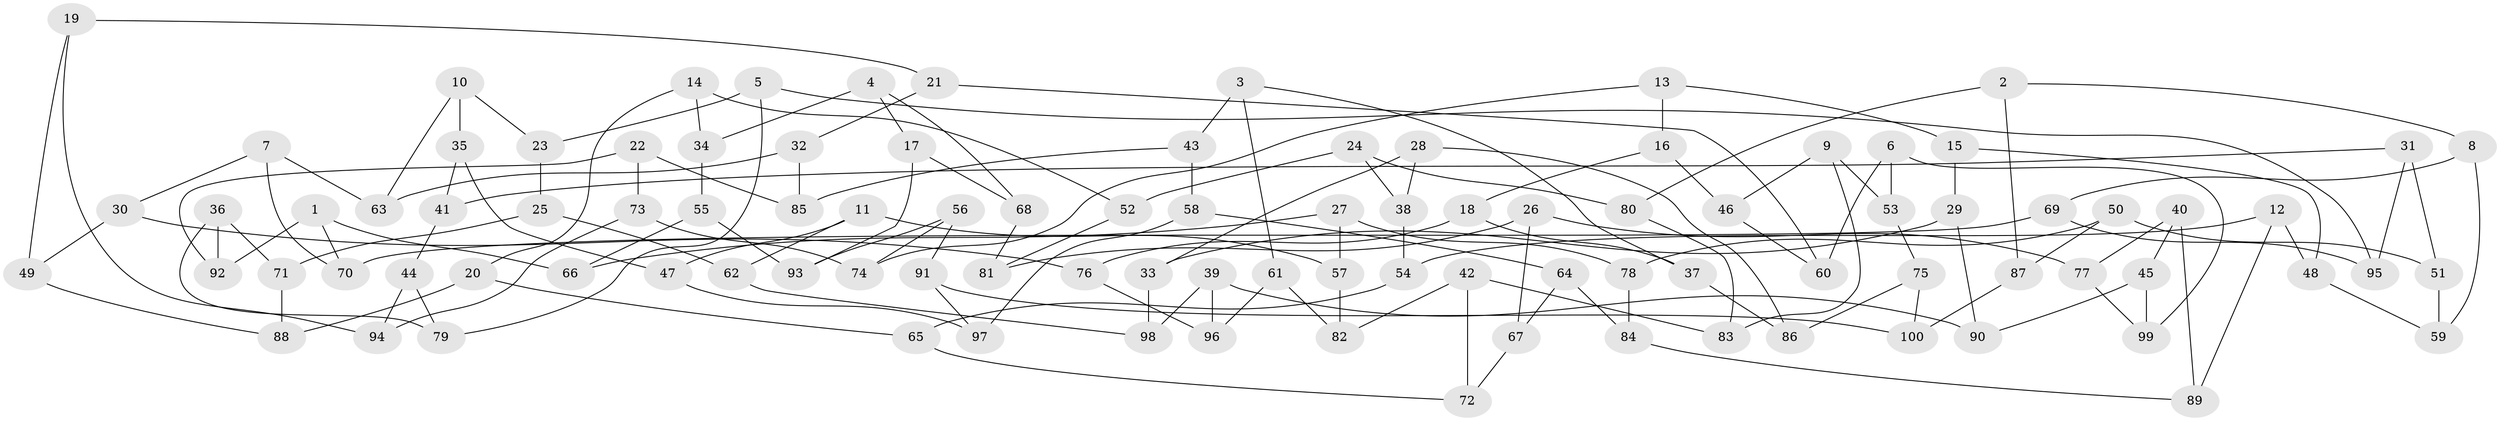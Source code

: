 // Generated by graph-tools (version 1.1) at 2025/11/02/21/25 10:11:15]
// undirected, 100 vertices, 150 edges
graph export_dot {
graph [start="1"]
  node [color=gray90,style=filled];
  1;
  2;
  3;
  4;
  5;
  6;
  7;
  8;
  9;
  10;
  11;
  12;
  13;
  14;
  15;
  16;
  17;
  18;
  19;
  20;
  21;
  22;
  23;
  24;
  25;
  26;
  27;
  28;
  29;
  30;
  31;
  32;
  33;
  34;
  35;
  36;
  37;
  38;
  39;
  40;
  41;
  42;
  43;
  44;
  45;
  46;
  47;
  48;
  49;
  50;
  51;
  52;
  53;
  54;
  55;
  56;
  57;
  58;
  59;
  60;
  61;
  62;
  63;
  64;
  65;
  66;
  67;
  68;
  69;
  70;
  71;
  72;
  73;
  74;
  75;
  76;
  77;
  78;
  79;
  80;
  81;
  82;
  83;
  84;
  85;
  86;
  87;
  88;
  89;
  90;
  91;
  92;
  93;
  94;
  95;
  96;
  97;
  98;
  99;
  100;
  1 -- 92;
  1 -- 70;
  1 -- 66;
  2 -- 8;
  2 -- 80;
  2 -- 87;
  3 -- 37;
  3 -- 43;
  3 -- 61;
  4 -- 68;
  4 -- 34;
  4 -- 17;
  5 -- 79;
  5 -- 23;
  5 -- 95;
  6 -- 99;
  6 -- 53;
  6 -- 60;
  7 -- 30;
  7 -- 63;
  7 -- 70;
  8 -- 59;
  8 -- 69;
  9 -- 83;
  9 -- 53;
  9 -- 46;
  10 -- 23;
  10 -- 63;
  10 -- 35;
  11 -- 47;
  11 -- 62;
  11 -- 57;
  12 -- 54;
  12 -- 89;
  12 -- 48;
  13 -- 74;
  13 -- 15;
  13 -- 16;
  14 -- 20;
  14 -- 52;
  14 -- 34;
  15 -- 48;
  15 -- 29;
  16 -- 46;
  16 -- 18;
  17 -- 93;
  17 -- 68;
  18 -- 76;
  18 -- 37;
  19 -- 49;
  19 -- 21;
  19 -- 94;
  20 -- 65;
  20 -- 88;
  21 -- 32;
  21 -- 60;
  22 -- 92;
  22 -- 85;
  22 -- 73;
  23 -- 25;
  24 -- 80;
  24 -- 38;
  24 -- 52;
  25 -- 62;
  25 -- 71;
  26 -- 67;
  26 -- 81;
  26 -- 77;
  27 -- 78;
  27 -- 57;
  27 -- 66;
  28 -- 33;
  28 -- 86;
  28 -- 38;
  29 -- 90;
  29 -- 33;
  30 -- 49;
  30 -- 76;
  31 -- 95;
  31 -- 41;
  31 -- 51;
  32 -- 63;
  32 -- 85;
  33 -- 98;
  34 -- 55;
  35 -- 47;
  35 -- 41;
  36 -- 79;
  36 -- 92;
  36 -- 71;
  37 -- 86;
  38 -- 54;
  39 -- 98;
  39 -- 96;
  39 -- 90;
  40 -- 77;
  40 -- 89;
  40 -- 45;
  41 -- 44;
  42 -- 82;
  42 -- 83;
  42 -- 72;
  43 -- 58;
  43 -- 85;
  44 -- 79;
  44 -- 94;
  45 -- 90;
  45 -- 99;
  46 -- 60;
  47 -- 97;
  48 -- 59;
  49 -- 88;
  50 -- 51;
  50 -- 87;
  50 -- 78;
  51 -- 59;
  52 -- 81;
  53 -- 75;
  54 -- 65;
  55 -- 66;
  55 -- 93;
  56 -- 91;
  56 -- 93;
  56 -- 74;
  57 -- 82;
  58 -- 97;
  58 -- 64;
  61 -- 96;
  61 -- 82;
  62 -- 98;
  64 -- 84;
  64 -- 67;
  65 -- 72;
  67 -- 72;
  68 -- 81;
  69 -- 95;
  69 -- 70;
  71 -- 88;
  73 -- 74;
  73 -- 94;
  75 -- 100;
  75 -- 86;
  76 -- 96;
  77 -- 99;
  78 -- 84;
  80 -- 83;
  84 -- 89;
  87 -- 100;
  91 -- 100;
  91 -- 97;
}
